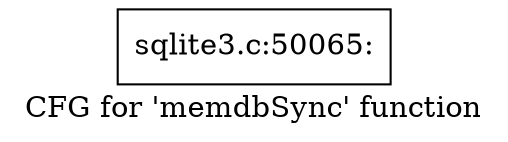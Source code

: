 digraph "CFG for 'memdbSync' function" {
	label="CFG for 'memdbSync' function";

	Node0x55c0f72612e0 [shape=record,label="{sqlite3.c:50065:}"];
}
